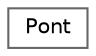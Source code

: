 digraph "Osztályhierarchia-ábra"
{
 // LATEX_PDF_SIZE
  bgcolor="transparent";
  edge [fontname=Helvetica,fontsize=10,labelfontname=Helvetica,labelfontsize=10];
  node [fontname=Helvetica,fontsize=10,shape=box,height=0.2,width=0.4];
  rankdir="LR";
  Node0 [id="Node000000",label="Pont",height=0.2,width=0.4,color="grey40", fillcolor="white", style="filled",URL="$class_pont.html",tooltip="Pont osztály A pontokat a síkon tárolja, x és y koordinátákkal."];
}

